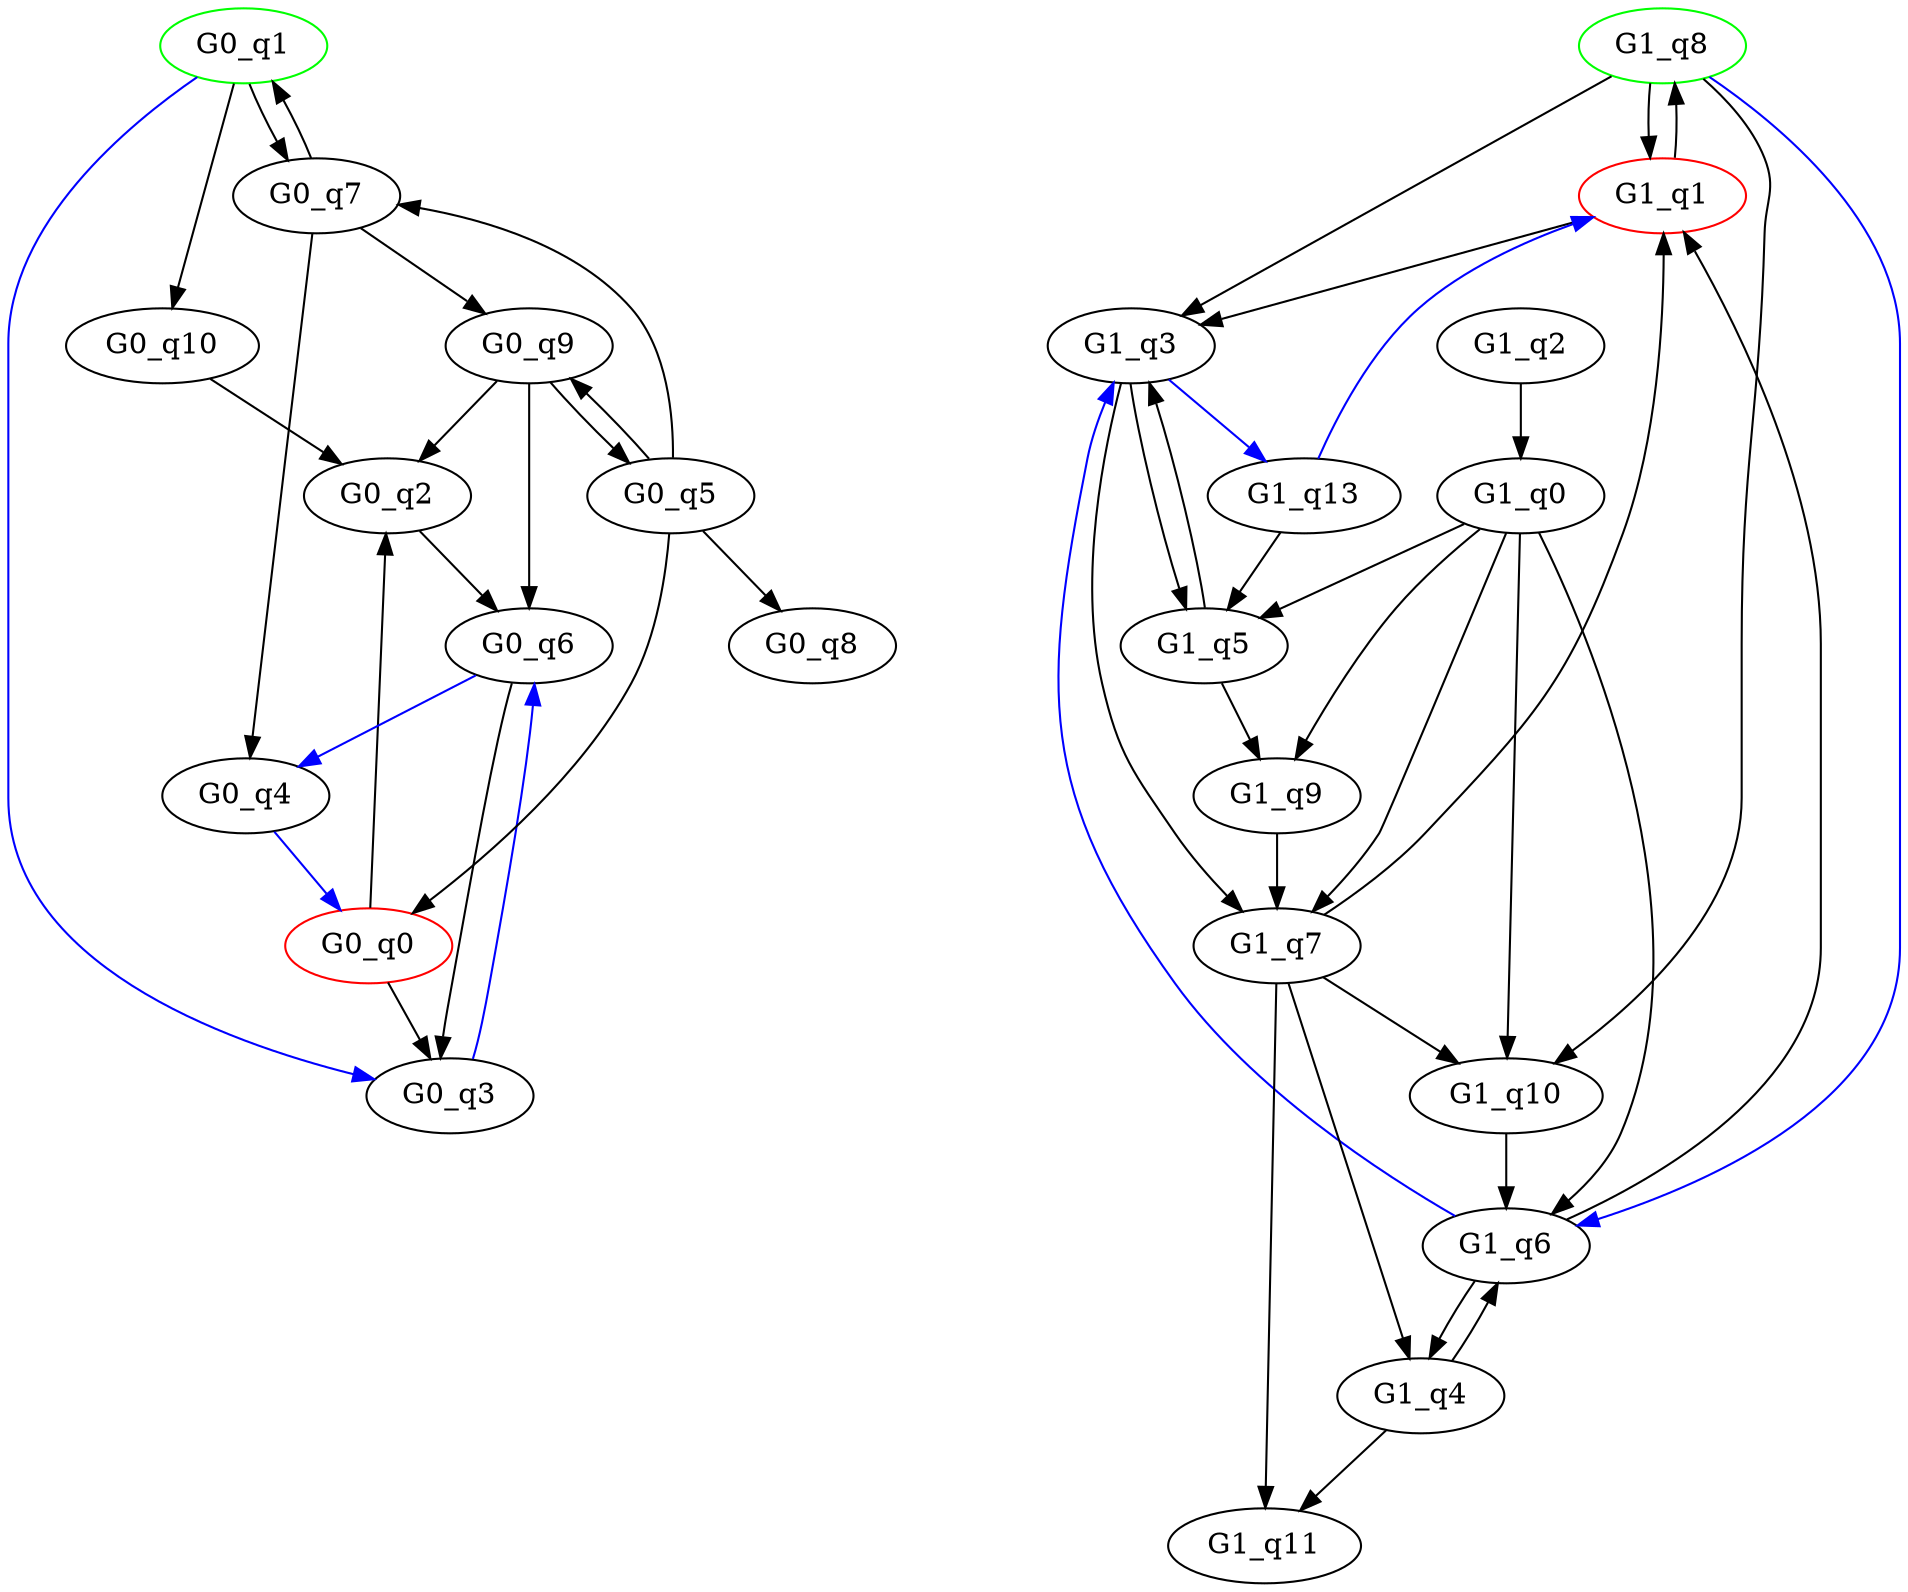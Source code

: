 digraph G{
	subgraph 0{
		G0_q1 [initial=1,color=green];
		G0_q1->G0_q7;
		G0_q1->G0_q10;
		G0_q0 [final=1,color=red];
		G0_q0->G0_q2;
		G0_q0->G0_q3;
		G0_q2;
		G0_q2->G0_q6;
		G0_q3;
		G0_q7;
		G0_q7->G0_q1;
		G0_q7->G0_q4;
		G0_q7->G0_q9;
		G0_q10;
		G0_q10->G0_q2;
		G0_q6;
		G0_q6->G0_q3;
		G0_q4;
		G0_q5;
		G0_q5->G0_q0;
		G0_q5->G0_q7;
		G0_q5->G0_q8;
		G0_q5->G0_q9;
		G0_q8;
		G0_q9;
		G0_q9->G0_q2;
		G0_q9->G0_q6;
		G0_q9->G0_q5;
		G0_q1->G0_q3->G0_q6->G0_q4->G0_q0 [color=blue];
		label = "Graphe 0";
	}
	subgraph 1{
		G1_q8 [initial=1,color=green];
		G1_q8->G1_q1;
		G1_q8->G1_q10;
		G1_q8->G1_q3;
		G1_q1 [final=1,color=red];
		G1_q1->G1_q8;
		G1_q1->G1_q3;
		G1_q0;
		G1_q0->G1_q5;
		G1_q0->G1_q6;
		G1_q0->G1_q7;
		G1_q0->G1_q9;
		G1_q0->G1_q10;
		G1_q5;
		G1_q5->G1_q9;
		G1_q5->G1_q3;
		G1_q6;
		G1_q6->G1_q1;
		G1_q6->G1_q4;
		G1_q7;
		G1_q7->G1_q1;
		G1_q7->G1_q10;
		G1_q7->G1_q4;
		G1_q7->G1_q11;
		G1_q9;
		G1_q9->G1_q7;
		G1_q10;
		G1_q10->G1_q6;
		G1_q3;
		G1_q3->G1_q5;
		G1_q3->G1_q7;
		G1_q2;
		G1_q2->G1_q0;
		G1_q13;
		G1_q13->G1_q5;
		G1_q4;
		G1_q4->G1_q6;
		G1_q4->G1_q11;
		G1_q11;
		G1_q8->G1_q6->G1_q3->G1_q13->G1_q1 [color=blue];
		label = "Graphe 1";
	}
}
